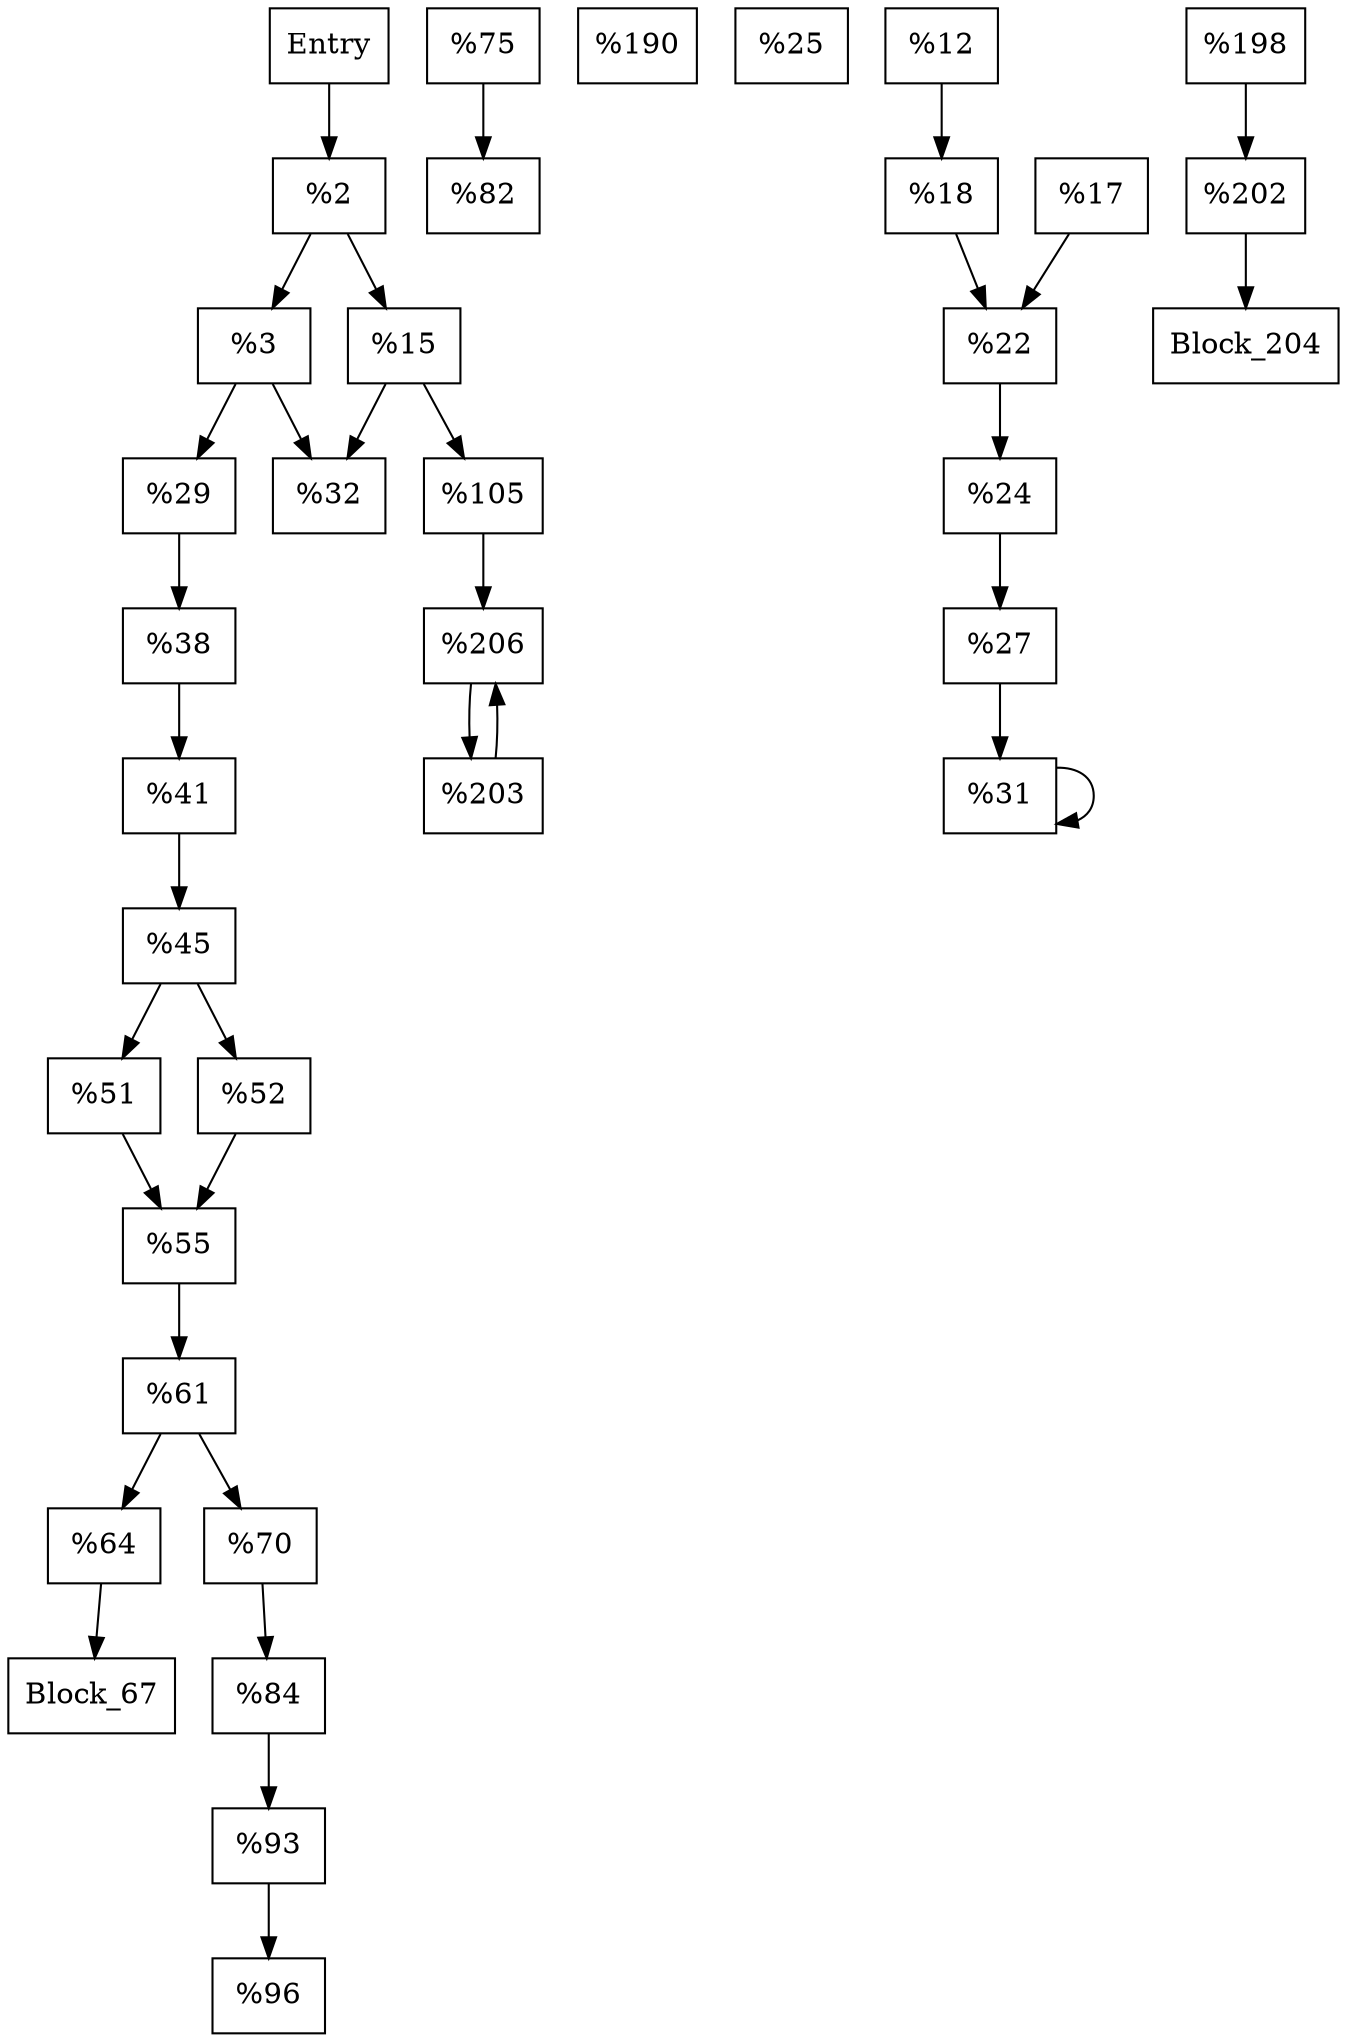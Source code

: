 digraph CFG {
    // Define nodes
    node [shape=box];

    Entry [label="Entry"];
    Block_2 [label="%2"];
    Block_3 [label="%3"];
    Block_15 [label="%15"];
    Block_32 [label="%32"];
    Block_29 [label="%29"];
    Block_105 [label="%105"];
    Block_38 [label="%38"];
    Block_41 [label="%41"];
    Block_45 [label="%45"];
    Block_51 [label="%51"];
    Block_52 [label="%52"];
    Block_55 [label="%55"];
    Block_61 [label="%61"];
    Block_64 [label="%64"];
    Block_70 [label="%70"];
    Block_75 [label="%75"];
    Block_82 [label="%82"];
    Block_84 [label="%84"];
    Block_93 [label="%93"];
    Block_96 [label="%96"];
    Block_105 [label="%105"];
    Block_206 [label="%206"];
    Block_190 [label="%190"];
    Block_203 [label="%203"];
    Block_206 [label="%206"];
    Block_25 [label="%25"];
    Block_12 [label="%12"];
    Block_18 [label="%18"];
    Block_22 [label="%22"];
    Block_24 [label="%24"];
    Block_27 [label="%27"];
    Block_31 [label="%31"];
    Block_17 [label="%17"];
    Block_202 [label="%202"];
    Block_198 [label="%198"];

    // Define edges
    Entry -> Block_2;
    Block_2 -> Block_3;
    Block_2 -> Block_15;
    Block_3 -> Block_32;
    Block_3 -> Block_29;
    Block_15 -> Block_32;
    Block_15 -> Block_105;
    Block_29 -> Block_38;
    Block_38 -> Block_41;
    Block_41 -> Block_45;
    Block_45 -> Block_51;
    Block_45 -> Block_52;
    Block_51 -> Block_55;
    Block_52 -> Block_55;
    Block_55 -> Block_61;
    Block_61 -> Block_64;
    Block_61 -> Block_70;
    Block_64 -> Block_67;
    Block_70 -> Block_84;
    Block_75 -> Block_82;
    Block_84 -> Block_93;
    Block_93 -> Block_96;
    Block_105 -> Block_206;
    Block_206 -> Block_203;
    Block_203 -> Block_206;
    Block_18 -> Block_22;
    Block_12 -> Block_18;
    Block_22 -> Block_24;
    Block_24 -> Block_27;
    Block_27 -> Block_31;
    Block_31 -> Block_31;
    Block_17 -> Block_22;
    Block_202 -> Block_204;
    Block_198 -> Block_202;
    
    // Additional edges can be added based on the flow
}